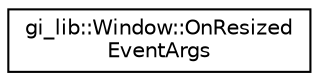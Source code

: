 digraph "Graphical Class Hierarchy"
{
  edge [fontname="Helvetica",fontsize="10",labelfontname="Helvetica",labelfontsize="10"];
  node [fontname="Helvetica",fontsize="10",shape=record];
  rankdir="LR";
  Node1 [label="gi_lib::Window::OnResized\lEventArgs",height=0.2,width=0.4,color="black", fillcolor="white", style="filled",URL="$structgi__lib_1_1_window_1_1_on_resized_event_args.html"];
}

